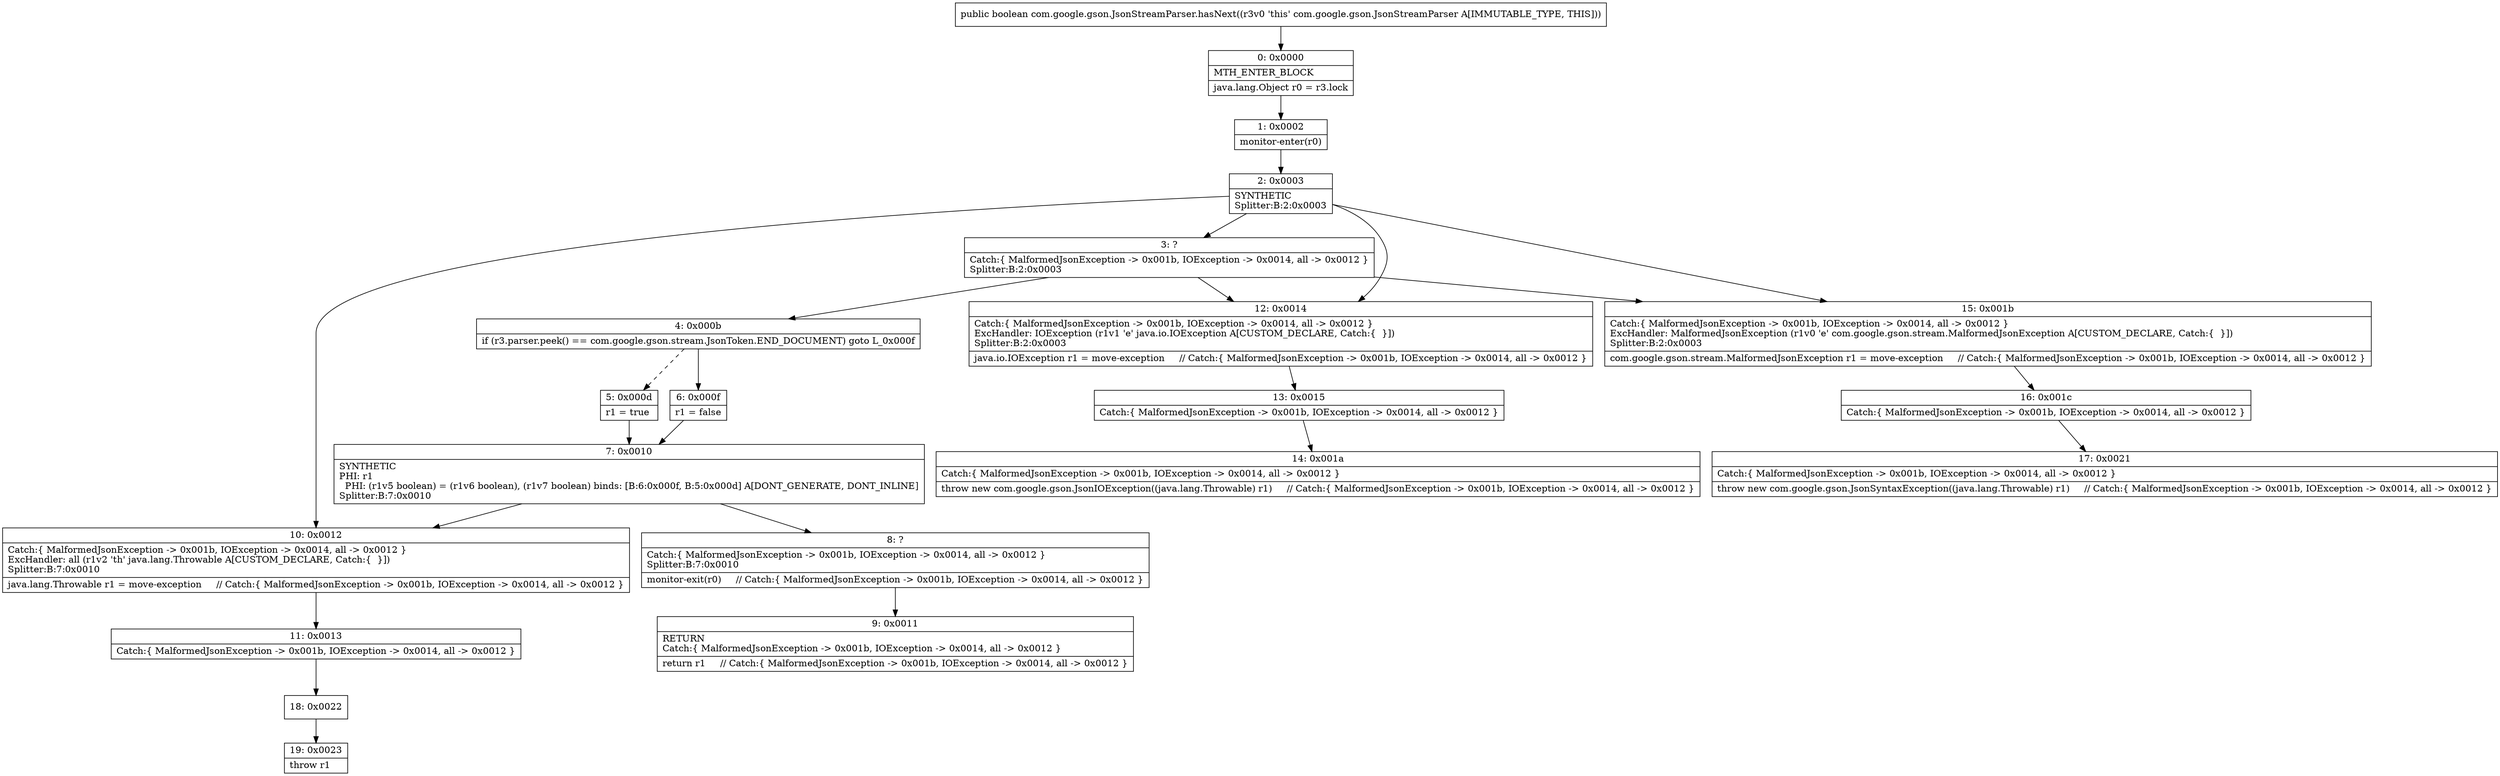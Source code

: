 digraph "CFG forcom.google.gson.JsonStreamParser.hasNext()Z" {
Node_0 [shape=record,label="{0\:\ 0x0000|MTH_ENTER_BLOCK\l|java.lang.Object r0 = r3.lock\l}"];
Node_1 [shape=record,label="{1\:\ 0x0002|monitor\-enter(r0)\l}"];
Node_2 [shape=record,label="{2\:\ 0x0003|SYNTHETIC\lSplitter:B:2:0x0003\l}"];
Node_3 [shape=record,label="{3\:\ ?|Catch:\{ MalformedJsonException \-\> 0x001b, IOException \-\> 0x0014, all \-\> 0x0012 \}\lSplitter:B:2:0x0003\l}"];
Node_4 [shape=record,label="{4\:\ 0x000b|if (r3.parser.peek() == com.google.gson.stream.JsonToken.END_DOCUMENT) goto L_0x000f\l}"];
Node_5 [shape=record,label="{5\:\ 0x000d|r1 = true\l}"];
Node_6 [shape=record,label="{6\:\ 0x000f|r1 = false\l}"];
Node_7 [shape=record,label="{7\:\ 0x0010|SYNTHETIC\lPHI: r1 \l  PHI: (r1v5 boolean) = (r1v6 boolean), (r1v7 boolean) binds: [B:6:0x000f, B:5:0x000d] A[DONT_GENERATE, DONT_INLINE]\lSplitter:B:7:0x0010\l}"];
Node_8 [shape=record,label="{8\:\ ?|Catch:\{ MalformedJsonException \-\> 0x001b, IOException \-\> 0x0014, all \-\> 0x0012 \}\lSplitter:B:7:0x0010\l|monitor\-exit(r0)     \/\/ Catch:\{ MalformedJsonException \-\> 0x001b, IOException \-\> 0x0014, all \-\> 0x0012 \}\l}"];
Node_9 [shape=record,label="{9\:\ 0x0011|RETURN\lCatch:\{ MalformedJsonException \-\> 0x001b, IOException \-\> 0x0014, all \-\> 0x0012 \}\l|return r1     \/\/ Catch:\{ MalformedJsonException \-\> 0x001b, IOException \-\> 0x0014, all \-\> 0x0012 \}\l}"];
Node_10 [shape=record,label="{10\:\ 0x0012|Catch:\{ MalformedJsonException \-\> 0x001b, IOException \-\> 0x0014, all \-\> 0x0012 \}\lExcHandler: all (r1v2 'th' java.lang.Throwable A[CUSTOM_DECLARE, Catch:\{  \}])\lSplitter:B:7:0x0010\l|java.lang.Throwable r1 = move\-exception     \/\/ Catch:\{ MalformedJsonException \-\> 0x001b, IOException \-\> 0x0014, all \-\> 0x0012 \}\l}"];
Node_11 [shape=record,label="{11\:\ 0x0013|Catch:\{ MalformedJsonException \-\> 0x001b, IOException \-\> 0x0014, all \-\> 0x0012 \}\l}"];
Node_12 [shape=record,label="{12\:\ 0x0014|Catch:\{ MalformedJsonException \-\> 0x001b, IOException \-\> 0x0014, all \-\> 0x0012 \}\lExcHandler: IOException (r1v1 'e' java.io.IOException A[CUSTOM_DECLARE, Catch:\{  \}])\lSplitter:B:2:0x0003\l|java.io.IOException r1 = move\-exception     \/\/ Catch:\{ MalformedJsonException \-\> 0x001b, IOException \-\> 0x0014, all \-\> 0x0012 \}\l}"];
Node_13 [shape=record,label="{13\:\ 0x0015|Catch:\{ MalformedJsonException \-\> 0x001b, IOException \-\> 0x0014, all \-\> 0x0012 \}\l}"];
Node_14 [shape=record,label="{14\:\ 0x001a|Catch:\{ MalformedJsonException \-\> 0x001b, IOException \-\> 0x0014, all \-\> 0x0012 \}\l|throw new com.google.gson.JsonIOException((java.lang.Throwable) r1)     \/\/ Catch:\{ MalformedJsonException \-\> 0x001b, IOException \-\> 0x0014, all \-\> 0x0012 \}\l}"];
Node_15 [shape=record,label="{15\:\ 0x001b|Catch:\{ MalformedJsonException \-\> 0x001b, IOException \-\> 0x0014, all \-\> 0x0012 \}\lExcHandler: MalformedJsonException (r1v0 'e' com.google.gson.stream.MalformedJsonException A[CUSTOM_DECLARE, Catch:\{  \}])\lSplitter:B:2:0x0003\l|com.google.gson.stream.MalformedJsonException r1 = move\-exception     \/\/ Catch:\{ MalformedJsonException \-\> 0x001b, IOException \-\> 0x0014, all \-\> 0x0012 \}\l}"];
Node_16 [shape=record,label="{16\:\ 0x001c|Catch:\{ MalformedJsonException \-\> 0x001b, IOException \-\> 0x0014, all \-\> 0x0012 \}\l}"];
Node_17 [shape=record,label="{17\:\ 0x0021|Catch:\{ MalformedJsonException \-\> 0x001b, IOException \-\> 0x0014, all \-\> 0x0012 \}\l|throw new com.google.gson.JsonSyntaxException((java.lang.Throwable) r1)     \/\/ Catch:\{ MalformedJsonException \-\> 0x001b, IOException \-\> 0x0014, all \-\> 0x0012 \}\l}"];
Node_18 [shape=record,label="{18\:\ 0x0022}"];
Node_19 [shape=record,label="{19\:\ 0x0023|throw r1\l}"];
MethodNode[shape=record,label="{public boolean com.google.gson.JsonStreamParser.hasNext((r3v0 'this' com.google.gson.JsonStreamParser A[IMMUTABLE_TYPE, THIS])) }"];
MethodNode -> Node_0;
Node_0 -> Node_1;
Node_1 -> Node_2;
Node_2 -> Node_3;
Node_2 -> Node_15;
Node_2 -> Node_12;
Node_2 -> Node_10;
Node_3 -> Node_4;
Node_3 -> Node_15;
Node_3 -> Node_12;
Node_4 -> Node_5[style=dashed];
Node_4 -> Node_6;
Node_5 -> Node_7;
Node_6 -> Node_7;
Node_7 -> Node_8;
Node_7 -> Node_10;
Node_8 -> Node_9;
Node_10 -> Node_11;
Node_11 -> Node_18;
Node_12 -> Node_13;
Node_13 -> Node_14;
Node_15 -> Node_16;
Node_16 -> Node_17;
Node_18 -> Node_19;
}

